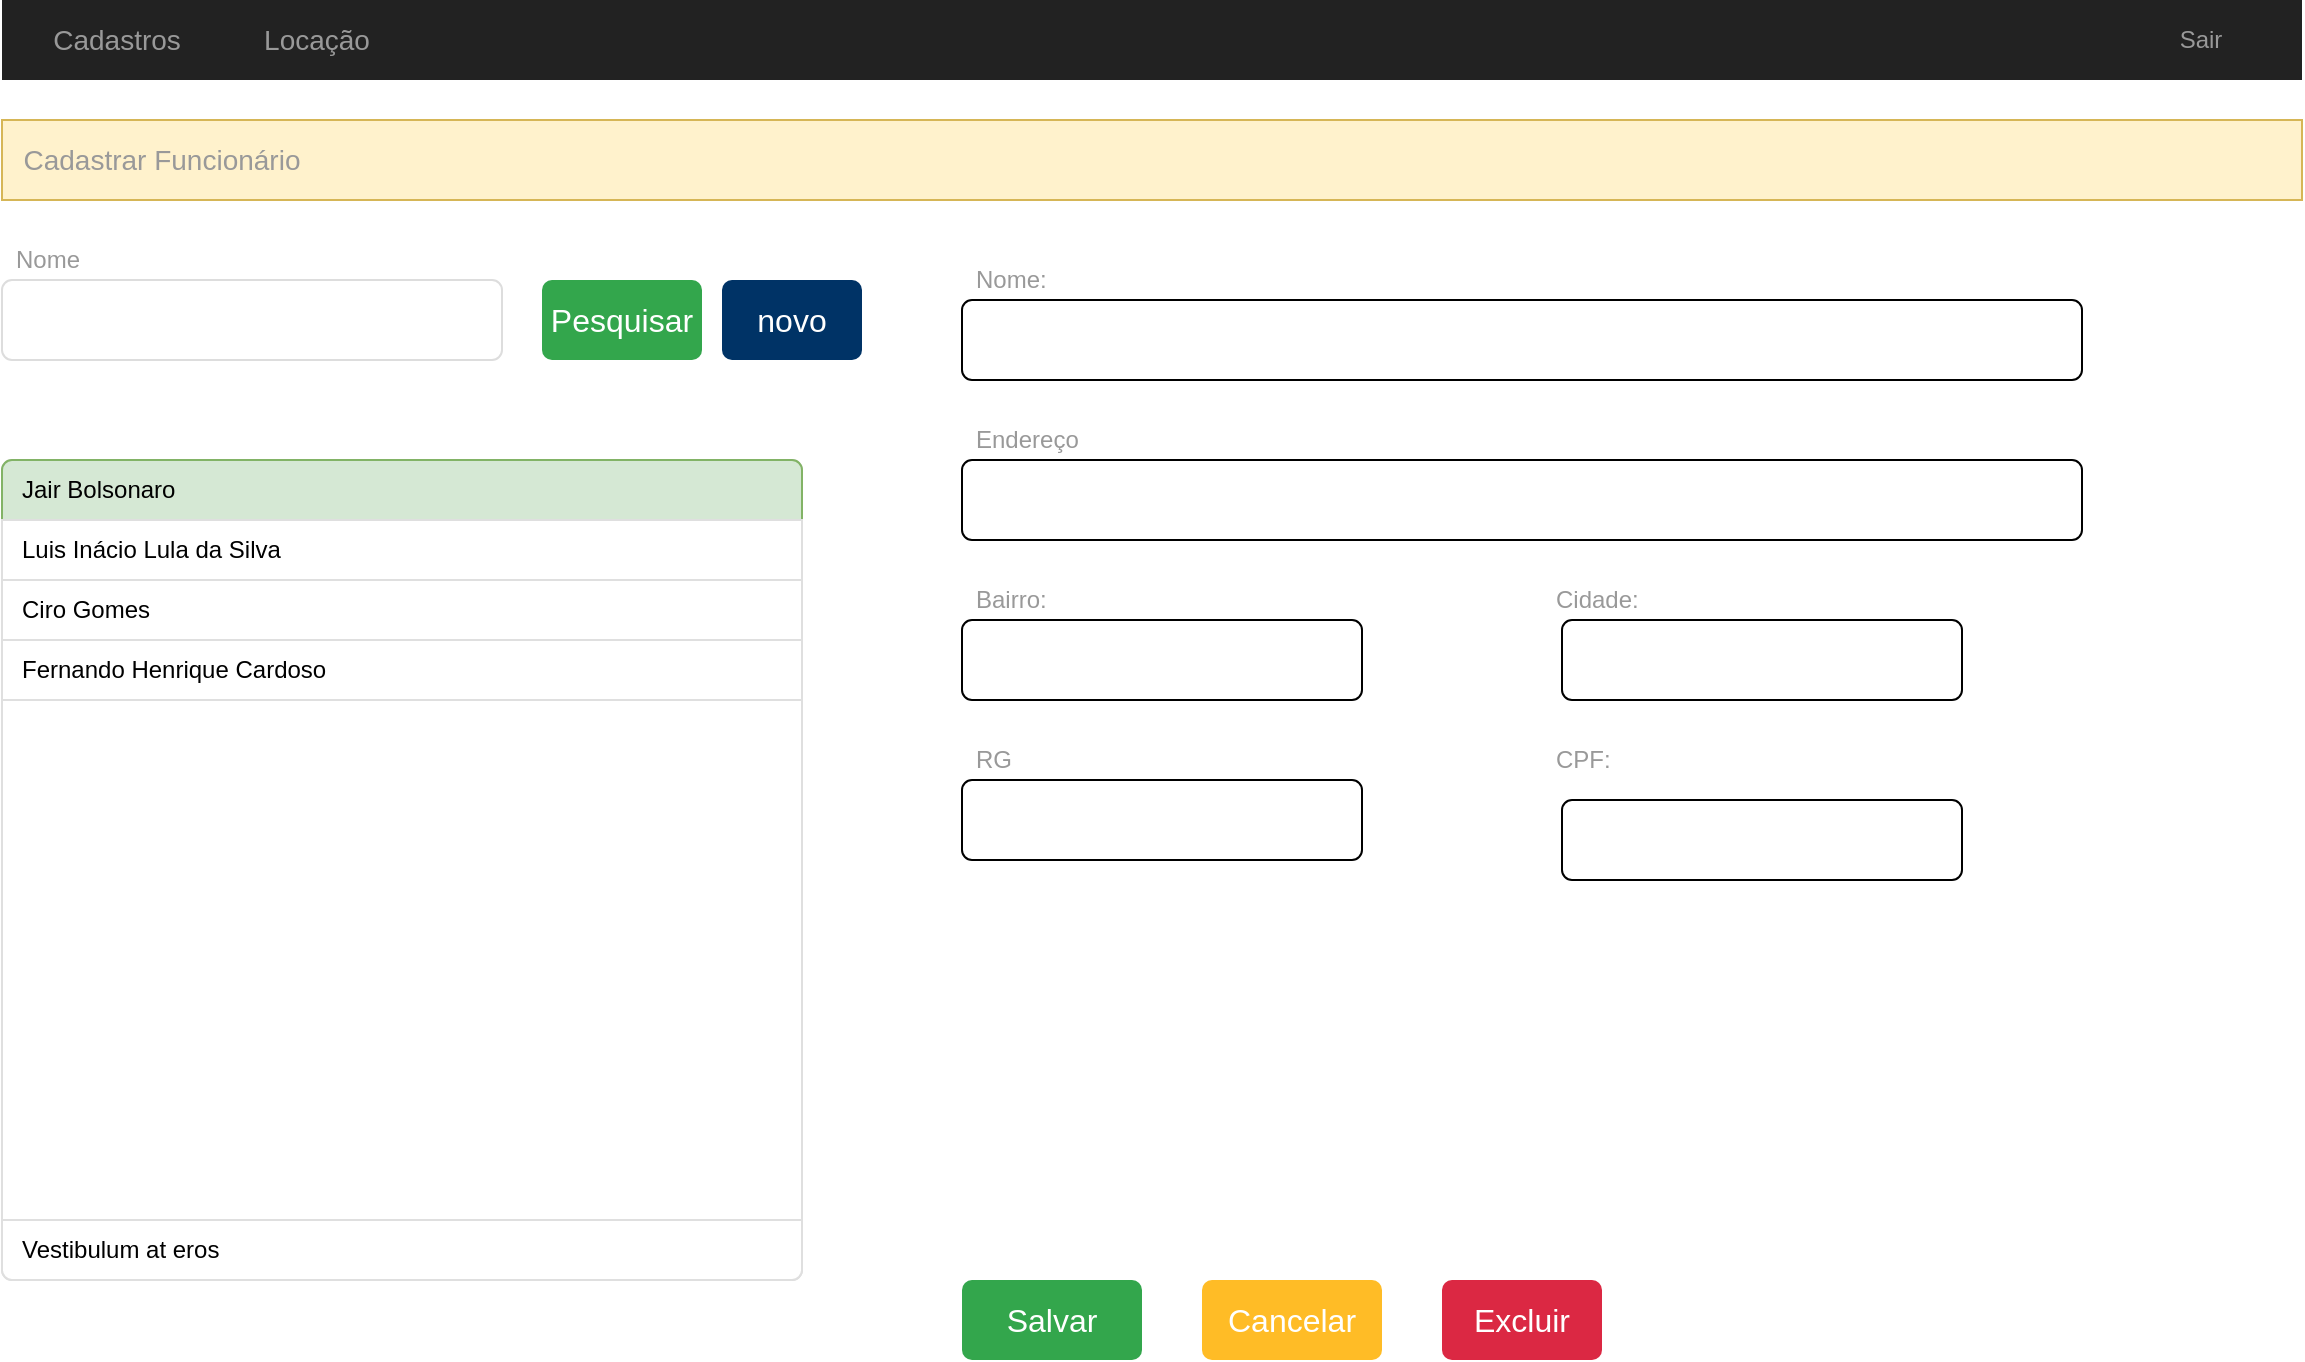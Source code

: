 <mxfile version="21.5.0" type="device">
  <diagram name="Page-1" id="c9db0220-8083-56f3-ca83-edcdcd058819">
    <mxGraphModel dx="1434" dy="786" grid="1" gridSize="10" guides="1" tooltips="1" connect="1" arrows="1" fold="1" page="1" pageScale="1.5" pageWidth="826" pageHeight="1169" background="none" math="0" shadow="0">
      <root>
        <mxCell id="0" style=";html=1;" />
        <mxCell id="1" style=";html=1;" parent="0" />
        <mxCell id="3d76a8aef4d5c911-1" value="" style="html=1;shadow=0;dashed=0;shape=mxgraph.bootstrap.rect;fillColor=#222222;strokeColor=none;whiteSpace=wrap;rounded=0;fontSize=12;fontColor=#000000;align=center;" parent="1" vertex="1">
          <mxGeometry x="40" y="70" width="1150" height="40" as="geometry" />
        </mxCell>
        <mxCell id="3d76a8aef4d5c911-2" value="Cadastros" style="html=1;shadow=0;dashed=0;fillColor=none;strokeColor=none;shape=mxgraph.bootstrap.rect;fontColor=#999999;fontSize=14;whiteSpace=wrap;" parent="3d76a8aef4d5c911-1" vertex="1">
          <mxGeometry width="115" height="40" as="geometry" />
        </mxCell>
        <mxCell id="3d76a8aef4d5c911-10" value="Sair" style="html=1;shadow=0;dashed=0;fillColor=none;strokeColor=none;shape=mxgraph.bootstrap.rect;fontColor=#999999;whiteSpace=wrap;" parent="3d76a8aef4d5c911-1" vertex="1">
          <mxGeometry x="1049.375" width="100.625" height="40" as="geometry" />
        </mxCell>
        <mxCell id="m8ZsVAWaTFT2E6gO1toi-30" value="Locação" style="html=1;shadow=0;dashed=0;fillColor=none;strokeColor=none;shape=mxgraph.bootstrap.rect;fontColor=#999999;fontSize=14;whiteSpace=wrap;" parent="3d76a8aef4d5c911-1" vertex="1">
          <mxGeometry x="100" width="115" height="40" as="geometry" />
        </mxCell>
        <mxCell id="3d76a8aef4d5c911-17" value="Nome" style="html=1;shadow=0;dashed=0;shape=mxgraph.bootstrap.rect;strokeColor=none;fillColor=none;fontColor=#999999;align=left;spacingLeft=5;whiteSpace=wrap;rounded=0;" parent="1" vertex="1">
          <mxGeometry x="40" y="190" width="200" height="20" as="geometry" />
        </mxCell>
        <mxCell id="3d76a8aef4d5c911-18" value="" style="html=1;shadow=0;dashed=0;shape=mxgraph.bootstrap.rrect;rSize=5;strokeColor=#dddddd;;align=left;spacingLeft=10;fontSize=16;whiteSpace=wrap;rounded=0;" parent="1" vertex="1">
          <mxGeometry x="40" y="210" width="250" height="40" as="geometry" />
        </mxCell>
        <mxCell id="m8ZsVAWaTFT2E6gO1toi-1" value="Pesquisar" style="html=1;shadow=0;dashed=0;shape=mxgraph.bootstrap.rrect;rSize=5;strokeColor=none;strokeWidth=1;fillColor=#33A64C;fontColor=#FFFFFF;whiteSpace=wrap;align=center;verticalAlign=middle;spacingLeft=0;fontStyle=0;fontSize=16;spacing=5;" parent="1" vertex="1">
          <mxGeometry x="310" y="210" width="80" height="40" as="geometry" />
        </mxCell>
        <mxCell id="m8ZsVAWaTFT2E6gO1toi-4" value="" style="html=1;shadow=0;dashed=0;shape=mxgraph.bootstrap.rrect;rSize=5;strokeColor=#DFDFDF;html=1;whiteSpace=wrap;fillColor=#FFFFFF;fontColor=#000000;" parent="1" vertex="1">
          <mxGeometry x="40" y="300" width="400" height="410" as="geometry" />
        </mxCell>
        <mxCell id="m8ZsVAWaTFT2E6gO1toi-5" value="Jair Bolsonaro" style="strokeColor=#82b366;fillColor=#d5e8d4;html=1;shadow=0;dashed=0;shape=mxgraph.bootstrap.topButton;rSize=5;perimeter=none;whiteSpace=wrap;resizeWidth=1;align=left;spacing=10;" parent="m8ZsVAWaTFT2E6gO1toi-4" vertex="1">
          <mxGeometry width="400" height="30" relative="1" as="geometry" />
        </mxCell>
        <mxCell id="m8ZsVAWaTFT2E6gO1toi-6" value="Luis Inácio Lula da Silva" style="strokeColor=inherit;fillColor=inherit;gradientColor=inherit;fontColor=inherit;html=1;shadow=0;dashed=0;perimeter=none;whiteSpace=wrap;resizeWidth=1;align=left;spacing=10;" parent="m8ZsVAWaTFT2E6gO1toi-4" vertex="1">
          <mxGeometry width="400" height="30" relative="1" as="geometry">
            <mxPoint y="30" as="offset" />
          </mxGeometry>
        </mxCell>
        <mxCell id="m8ZsVAWaTFT2E6gO1toi-7" value="Ciro Gomes" style="strokeColor=inherit;fillColor=inherit;gradientColor=inherit;fontColor=inherit;html=1;shadow=0;dashed=0;perimeter=none;whiteSpace=wrap;resizeWidth=1;align=left;spacing=10;" parent="m8ZsVAWaTFT2E6gO1toi-4" vertex="1">
          <mxGeometry width="400" height="30" relative="1" as="geometry">
            <mxPoint y="60" as="offset" />
          </mxGeometry>
        </mxCell>
        <mxCell id="m8ZsVAWaTFT2E6gO1toi-8" value="Fernando Henrique Cardoso" style="strokeColor=inherit;fillColor=inherit;gradientColor=inherit;fontColor=inherit;html=1;shadow=0;dashed=0;perimeter=none;whiteSpace=wrap;resizeWidth=1;align=left;spacing=10;" parent="m8ZsVAWaTFT2E6gO1toi-4" vertex="1">
          <mxGeometry width="400" height="30" relative="1" as="geometry">
            <mxPoint y="90" as="offset" />
          </mxGeometry>
        </mxCell>
        <mxCell id="m8ZsVAWaTFT2E6gO1toi-9" value="Vestibulum at eros" style="strokeColor=inherit;fillColor=inherit;gradientColor=inherit;fontColor=inherit;html=1;shadow=0;dashed=0;shape=mxgraph.bootstrap.bottomButton;rSize=5;perimeter=none;whiteSpace=wrap;resizeWidth=1;resizeHeight=0;align=left;spacing=10;" parent="m8ZsVAWaTFT2E6gO1toi-4" vertex="1">
          <mxGeometry y="1" width="400" height="30" relative="1" as="geometry">
            <mxPoint y="-30" as="offset" />
          </mxGeometry>
        </mxCell>
        <mxCell id="m8ZsVAWaTFT2E6gO1toi-10" value="Nome:" style="html=1;shadow=0;dashed=0;shape=mxgraph.bootstrap.rect;strokeColor=none;fillColor=none;fontColor=#999999;align=left;spacingLeft=5;whiteSpace=wrap;rounded=0;" parent="1" vertex="1">
          <mxGeometry x="520" y="200" width="200" height="20" as="geometry" />
        </mxCell>
        <mxCell id="m8ZsVAWaTFT2E6gO1toi-11" value="" style="html=1;shadow=0;dashed=0;shape=mxgraph.bootstrap.rrect;rSize=5;;align=left;spacingLeft=10;fontSize=16;whiteSpace=wrap;rounded=0;" parent="1" vertex="1">
          <mxGeometry x="520" y="220" width="560" height="40" as="geometry" />
        </mxCell>
        <mxCell id="m8ZsVAWaTFT2E6gO1toi-12" value="Endereço" style="html=1;shadow=0;dashed=0;shape=mxgraph.bootstrap.rect;strokeColor=none;fillColor=none;fontColor=#999999;align=left;spacingLeft=5;whiteSpace=wrap;rounded=0;" parent="1" vertex="1">
          <mxGeometry x="520" y="280" width="200" height="20" as="geometry" />
        </mxCell>
        <mxCell id="m8ZsVAWaTFT2E6gO1toi-13" value="" style="html=1;shadow=0;dashed=0;shape=mxgraph.bootstrap.rrect;rSize=5;;align=left;spacingLeft=10;fontSize=16;whiteSpace=wrap;rounded=0;" parent="1" vertex="1">
          <mxGeometry x="520" y="300" width="560" height="40" as="geometry" />
        </mxCell>
        <mxCell id="m8ZsVAWaTFT2E6gO1toi-14" value="Bairro:" style="html=1;shadow=0;dashed=0;shape=mxgraph.bootstrap.rect;strokeColor=none;fillColor=none;fontColor=#999999;align=left;spacingLeft=5;whiteSpace=wrap;rounded=0;" parent="1" vertex="1">
          <mxGeometry x="520" y="360" width="200" height="20" as="geometry" />
        </mxCell>
        <mxCell id="m8ZsVAWaTFT2E6gO1toi-27" value="Salvar" style="html=1;shadow=0;dashed=0;shape=mxgraph.bootstrap.rrect;rSize=5;strokeColor=none;strokeWidth=1;fillColor=#33A64C;fontColor=#FFFFFF;whiteSpace=wrap;align=center;verticalAlign=middle;spacingLeft=0;fontStyle=0;fontSize=16;spacing=5;" parent="1" vertex="1">
          <mxGeometry x="520" y="710" width="90" height="40" as="geometry" />
        </mxCell>
        <mxCell id="m8ZsVAWaTFT2E6gO1toi-28" value="Cancelar" style="html=1;shadow=0;dashed=0;shape=mxgraph.bootstrap.rrect;rSize=5;strokeColor=none;strokeWidth=1;fillColor=#FFBC26;fontColor=#FFFFFF;whiteSpace=wrap;align=center;verticalAlign=middle;spacingLeft=0;fontStyle=0;fontSize=16;spacing=5;" parent="1" vertex="1">
          <mxGeometry x="640" y="710" width="90" height="40" as="geometry" />
        </mxCell>
        <mxCell id="m8ZsVAWaTFT2E6gO1toi-31" value="" style="html=1;shadow=0;dashed=0;shape=mxgraph.bootstrap.rect;fillColor=#fff2cc;strokeColor=#d6b656;whiteSpace=wrap;rounded=0;fontSize=12;align=center;" parent="1" vertex="1">
          <mxGeometry x="40" y="130" width="1150" height="40" as="geometry" />
        </mxCell>
        <mxCell id="m8ZsVAWaTFT2E6gO1toi-32" value="Cadastrar Funcionário" style="html=1;shadow=0;dashed=0;fillColor=none;strokeColor=none;shape=mxgraph.bootstrap.rect;fontColor=#999999;fontSize=14;whiteSpace=wrap;" parent="m8ZsVAWaTFT2E6gO1toi-31" vertex="1">
          <mxGeometry width="160" height="40" as="geometry" />
        </mxCell>
        <mxCell id="4p6WkiH_vPxBb402qZ3c-1" value="novo" style="html=1;shadow=0;dashed=0;shape=mxgraph.bootstrap.rrect;rSize=5;strokeColor=none;strokeWidth=1;fillColor=#003366;fontColor=#FFFFFF;whiteSpace=wrap;align=center;verticalAlign=middle;spacingLeft=0;fontStyle=0;fontSize=16;spacing=5;" vertex="1" parent="1">
          <mxGeometry x="400" y="210" width="70" height="40" as="geometry" />
        </mxCell>
        <mxCell id="4p6WkiH_vPxBb402qZ3c-2" value="Cidade:" style="html=1;shadow=0;dashed=0;shape=mxgraph.bootstrap.rect;strokeColor=none;fillColor=none;fontColor=#999999;align=left;spacingLeft=5;whiteSpace=wrap;rounded=0;" vertex="1" parent="1">
          <mxGeometry x="810" y="360" width="200" height="20" as="geometry" />
        </mxCell>
        <mxCell id="4p6WkiH_vPxBb402qZ3c-4" value="RG" style="html=1;shadow=0;dashed=0;shape=mxgraph.bootstrap.rect;strokeColor=none;fillColor=none;fontColor=#999999;align=left;spacingLeft=5;whiteSpace=wrap;rounded=0;" vertex="1" parent="1">
          <mxGeometry x="520" y="440" width="200" height="20" as="geometry" />
        </mxCell>
        <mxCell id="4p6WkiH_vPxBb402qZ3c-6" value="CPF:" style="html=1;shadow=0;dashed=0;shape=mxgraph.bootstrap.rect;strokeColor=none;fillColor=none;fontColor=#999999;align=left;spacingLeft=5;whiteSpace=wrap;rounded=0;" vertex="1" parent="1">
          <mxGeometry x="810" y="440" width="200" height="20" as="geometry" />
        </mxCell>
        <mxCell id="4p6WkiH_vPxBb402qZ3c-8" value="" style="html=1;shadow=0;dashed=0;shape=mxgraph.bootstrap.rrect;rSize=5;;align=left;spacingLeft=10;fontSize=16;whiteSpace=wrap;rounded=0;" vertex="1" parent="1">
          <mxGeometry x="520" y="380" width="200" height="40" as="geometry" />
        </mxCell>
        <mxCell id="4p6WkiH_vPxBb402qZ3c-10" value="" style="html=1;shadow=0;dashed=0;shape=mxgraph.bootstrap.rrect;rSize=5;;align=left;spacingLeft=10;fontSize=16;whiteSpace=wrap;rounded=0;" vertex="1" parent="1">
          <mxGeometry x="820" y="380" width="200" height="40" as="geometry" />
        </mxCell>
        <mxCell id="4p6WkiH_vPxBb402qZ3c-11" value="" style="html=1;shadow=0;dashed=0;shape=mxgraph.bootstrap.rrect;rSize=5;;align=left;spacingLeft=10;fontSize=16;whiteSpace=wrap;rounded=0;" vertex="1" parent="1">
          <mxGeometry x="520" y="460" width="200" height="40" as="geometry" />
        </mxCell>
        <mxCell id="4p6WkiH_vPxBb402qZ3c-12" value="" style="html=1;shadow=0;dashed=0;shape=mxgraph.bootstrap.rrect;rSize=5;;align=left;spacingLeft=10;fontSize=16;whiteSpace=wrap;rounded=0;" vertex="1" parent="1">
          <mxGeometry x="820" y="470" width="200" height="40" as="geometry" />
        </mxCell>
        <mxCell id="4p6WkiH_vPxBb402qZ3c-13" value="Excluir" style="html=1;shadow=0;dashed=0;shape=mxgraph.bootstrap.rrect;rSize=5;strokeColor=none;strokeWidth=1;fillColor=#DB2843;fontColor=#FFFFFF;whiteSpace=wrap;align=center;verticalAlign=middle;spacingLeft=0;fontStyle=0;fontSize=16;spacing=5;" vertex="1" parent="1">
          <mxGeometry x="760" y="710" width="80" height="40" as="geometry" />
        </mxCell>
      </root>
    </mxGraphModel>
  </diagram>
</mxfile>
